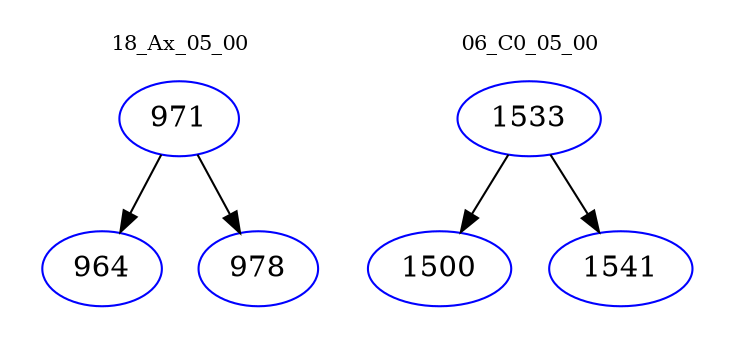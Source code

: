digraph{
subgraph cluster_0 {
color = white
label = "18_Ax_05_00";
fontsize=10;
T0_971 [label="971", color="blue"]
T0_971 -> T0_964 [color="black"]
T0_964 [label="964", color="blue"]
T0_971 -> T0_978 [color="black"]
T0_978 [label="978", color="blue"]
}
subgraph cluster_1 {
color = white
label = "06_C0_05_00";
fontsize=10;
T1_1533 [label="1533", color="blue"]
T1_1533 -> T1_1500 [color="black"]
T1_1500 [label="1500", color="blue"]
T1_1533 -> T1_1541 [color="black"]
T1_1541 [label="1541", color="blue"]
}
}
